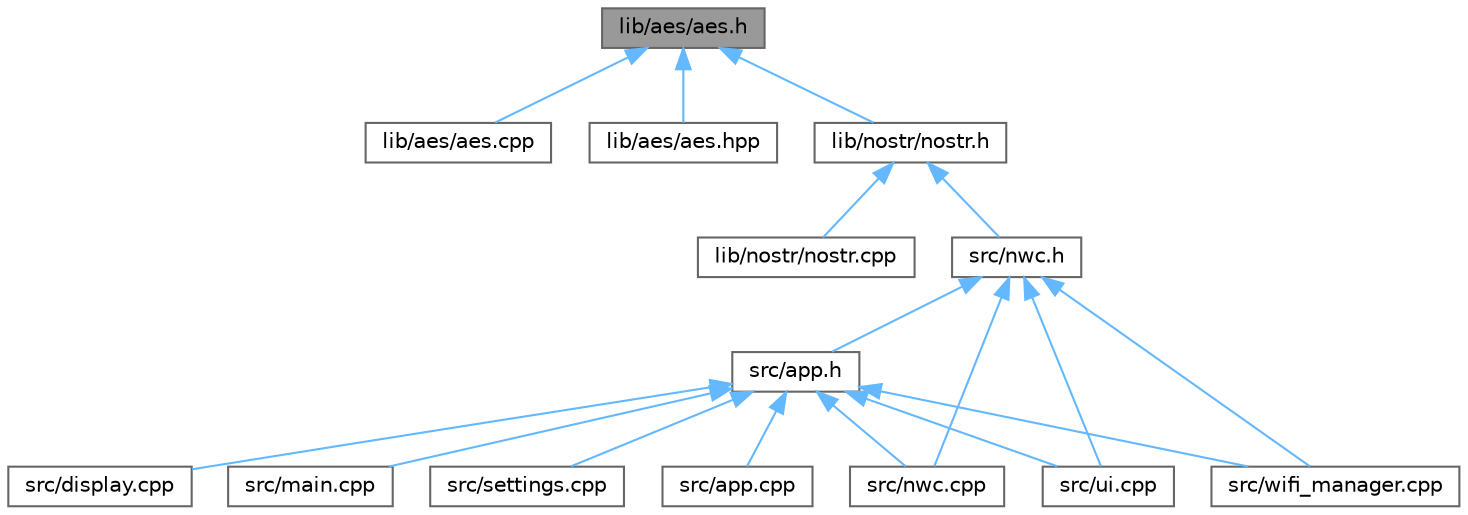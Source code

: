 digraph "lib/aes/aes.h"
{
 // LATEX_PDF_SIZE
  bgcolor="transparent";
  edge [fontname=Helvetica,fontsize=10,labelfontname=Helvetica,labelfontsize=10];
  node [fontname=Helvetica,fontsize=10,shape=box,height=0.2,width=0.4];
  Node1 [label="lib/aes/aes.h",height=0.2,width=0.4,color="gray40", fillcolor="grey60", style="filled", fontcolor="black",tooltip=" "];
  Node1 -> Node2 [dir="back",color="steelblue1",style="solid"];
  Node2 [label="lib/aes/aes.cpp",height=0.2,width=0.4,color="grey40", fillcolor="white", style="filled",URL="$aes_8cpp.html",tooltip=" "];
  Node1 -> Node3 [dir="back",color="steelblue1",style="solid"];
  Node3 [label="lib/aes/aes.hpp",height=0.2,width=0.4,color="grey40", fillcolor="white", style="filled",URL="$aes_8hpp.html",tooltip=" "];
  Node1 -> Node4 [dir="back",color="steelblue1",style="solid"];
  Node4 [label="lib/nostr/nostr.h",height=0.2,width=0.4,color="grey40", fillcolor="white", style="filled",URL="$nostr_8h.html",tooltip=" "];
  Node4 -> Node5 [dir="back",color="steelblue1",style="solid"];
  Node5 [label="lib/nostr/nostr.cpp",height=0.2,width=0.4,color="grey40", fillcolor="white", style="filled",URL="$nostr_8cpp.html",tooltip=" "];
  Node4 -> Node6 [dir="back",color="steelblue1",style="solid"];
  Node6 [label="src/nwc.h",height=0.2,width=0.4,color="grey40", fillcolor="white", style="filled",URL="$nwc_8h.html",tooltip=" "];
  Node6 -> Node7 [dir="back",color="steelblue1",style="solid"];
  Node7 [label="src/app.h",height=0.2,width=0.4,color="grey40", fillcolor="white", style="filled",URL="$app_8h.html",tooltip=" "];
  Node7 -> Node8 [dir="back",color="steelblue1",style="solid"];
  Node8 [label="src/app.cpp",height=0.2,width=0.4,color="grey40", fillcolor="white", style="filled",URL="$app_8cpp.html",tooltip=" "];
  Node7 -> Node9 [dir="back",color="steelblue1",style="solid"];
  Node9 [label="src/display.cpp",height=0.2,width=0.4,color="grey40", fillcolor="white", style="filled",URL="$display_8cpp.html",tooltip=" "];
  Node7 -> Node10 [dir="back",color="steelblue1",style="solid"];
  Node10 [label="src/main.cpp",height=0.2,width=0.4,color="grey40", fillcolor="white", style="filled",URL="$main_8cpp.html",tooltip="NWC Powered Point of Sale Device - Main Entry Point."];
  Node7 -> Node11 [dir="back",color="steelblue1",style="solid"];
  Node11 [label="src/nwc.cpp",height=0.2,width=0.4,color="grey40", fillcolor="white", style="filled",URL="$nwc_8cpp.html",tooltip=" "];
  Node7 -> Node12 [dir="back",color="steelblue1",style="solid"];
  Node12 [label="src/settings.cpp",height=0.2,width=0.4,color="grey40", fillcolor="white", style="filled",URL="$settings_8cpp.html",tooltip=" "];
  Node7 -> Node13 [dir="back",color="steelblue1",style="solid"];
  Node13 [label="src/ui.cpp",height=0.2,width=0.4,color="grey40", fillcolor="white", style="filled",URL="$ui_8cpp.html",tooltip=" "];
  Node7 -> Node14 [dir="back",color="steelblue1",style="solid"];
  Node14 [label="src/wifi_manager.cpp",height=0.2,width=0.4,color="grey40", fillcolor="white", style="filled",URL="$wifi__manager_8cpp.html",tooltip=" "];
  Node6 -> Node11 [dir="back",color="steelblue1",style="solid"];
  Node6 -> Node13 [dir="back",color="steelblue1",style="solid"];
  Node6 -> Node14 [dir="back",color="steelblue1",style="solid"];
}
